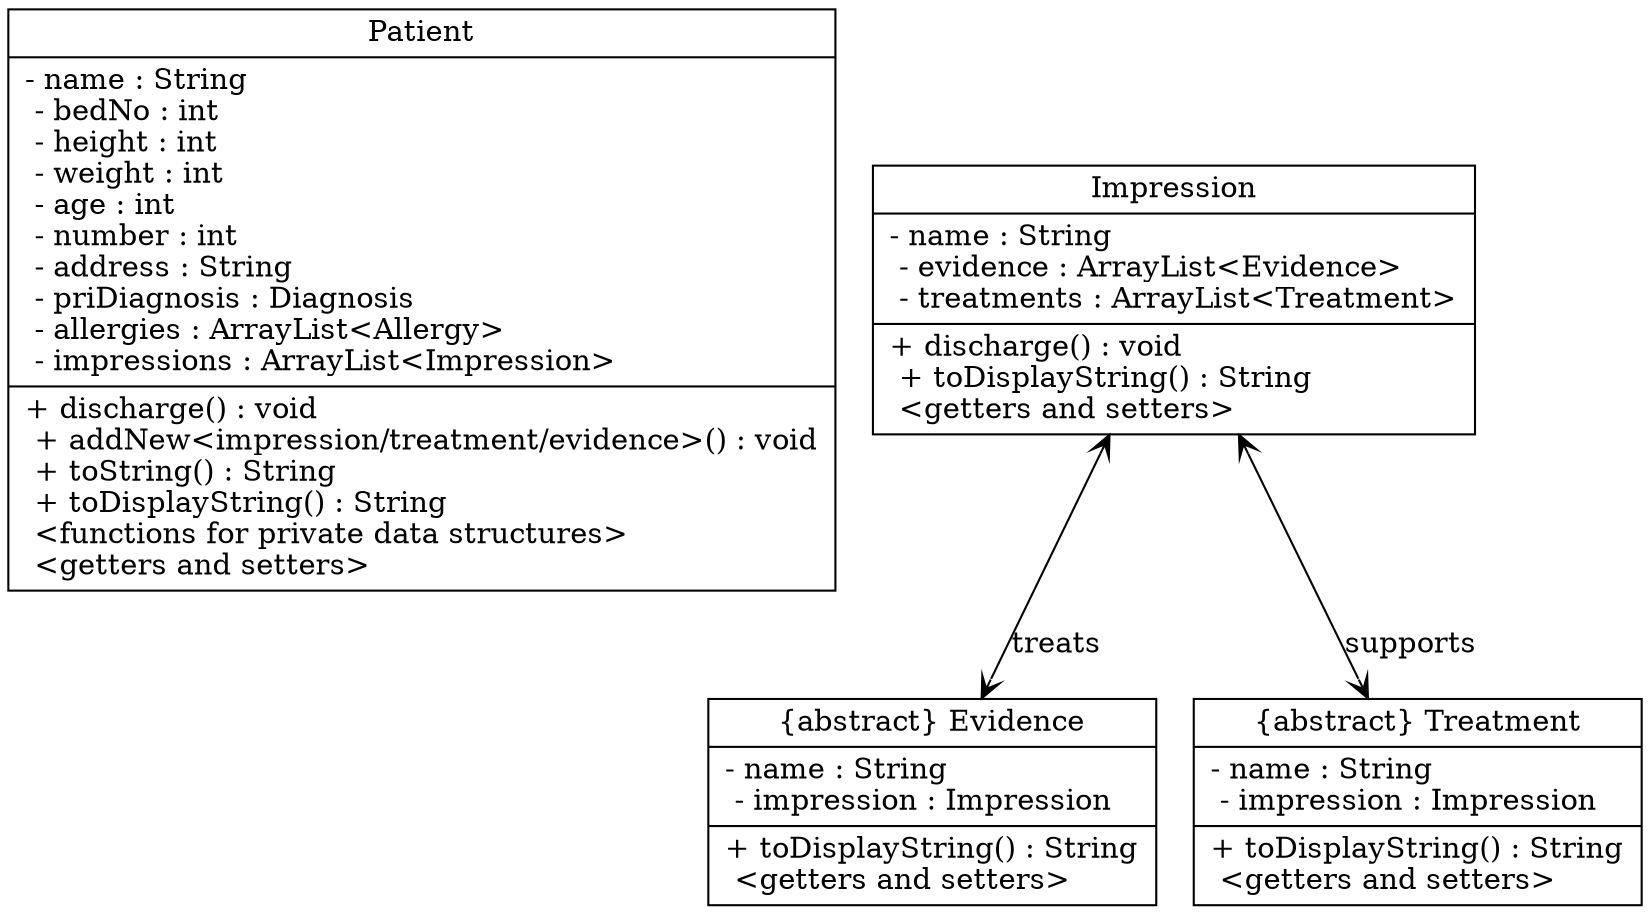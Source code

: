 digraph main {

  /*graph [
    splines = ortho
  ]*/

  node [
    shape = "record"
  ]

  //data indexed by integers for quick, unambiguous access
  //separately provide the ability to search by various fields
  //discharge() to archive
  //toString() for data format
  //toDataString() for display format (GUI)
  //Allergy may be a simple String or index (int) if no complexity is required
  Patient [
    label = "{Patient
    |- name : String\l
    - bedNo : int\l
    - height : int\l
    - weight : int\l
    - age : int\l
    - number : int\l
    - address : String\l
    - priDiagnosis : Diagnosis\l
    - allergies : ArrayList\<Allergy\>\l
    - impressions : ArrayList\<Impression\>\l
   |+ discharge() : void\l
    + addNew\<impression/treatment/evidence\>() : void\l
    + toString() : String\l
    + toDisplayString() : String\l
    \<functions for private data structures\>\l
    \<getters and setters\>\l
    }"
  ]

  //treatments and evidence may be uncategorised: create a default
  //"Uncategorised" impression to hold all of the other evidence and results

  //evidence: observations, results
  Treatment [
     label = "{\{abstract\} Evidence
    |- name : String\l
    - impression : Impression\l
    |+ toDisplayString() : String\l
    \<getters and setters\>\l
    }"
  ]

  //treatment: plans, medicines, investigations
  Evidence [
     label = "{\{abstract\} Treatment
    |- name : String\l
    - impression : Impression\l
    |+ toDisplayString() : String\l
    \<getters and setters\>\l
    }"
  ]

  Impression [
    label = "{Impression
    |- name : String\l
    - evidence : ArrayList\<Evidence\>\l
    - treatments : ArrayList\<Treatment\>\l
    |+ discharge() : void\l
    + toDisplayString() : String\l
    \<getters and setters\>\l
    }"
  ]

  //navigability

  edge [
    arrowhead = "vee"
  ]

  Impression -> Evidence [dir = "both"; arrowtail = "vee"; label = "supports"]
  Impression -> Treatment [dir = "both"; arrowtail = "vee"; label = "treats"]

  //subclass relations

  edge [
    arrowhead = "empty"
  ]
}
